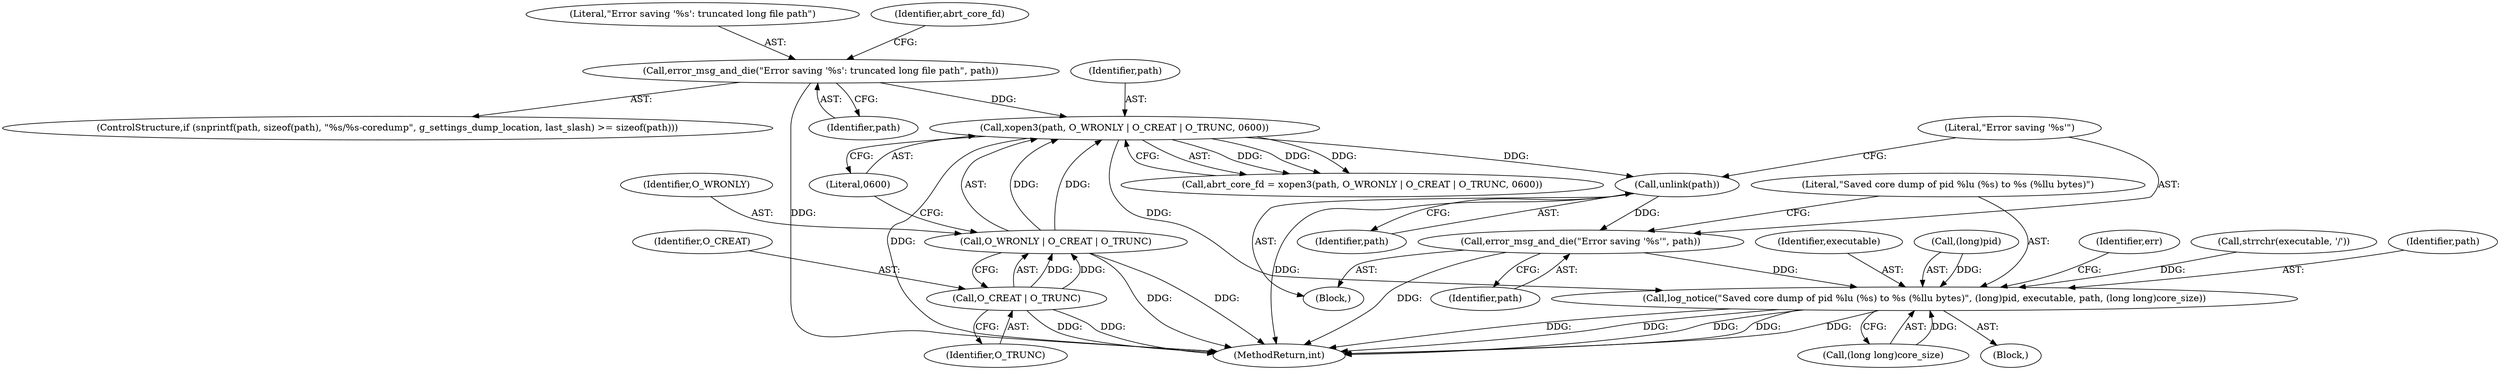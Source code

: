 digraph "0_abrt_3c1b60cfa62d39e5fff5a53a5bc53dae189e740e@API" {
"1000734" [label="(Call,unlink(path))"];
"1000709" [label="(Call,xopen3(path, O_WRONLY | O_CREAT | O_TRUNC, 0600))"];
"1000703" [label="(Call,error_msg_and_die(\"Error saving '%s': truncated long file path\", path))"];
"1000711" [label="(Call,O_WRONLY | O_CREAT | O_TRUNC)"];
"1000713" [label="(Call,O_CREAT | O_TRUNC)"];
"1000736" [label="(Call,error_msg_and_die(\"Error saving '%s'\", path))"];
"1000739" [label="(Call,log_notice(\"Saved core dump of pid %lu (%s) to %s (%llu bytes)\", (long)pid, executable, path, (long long)core_size))"];
"1000704" [label="(Literal,\"Error saving '%s': truncated long file path\")"];
"1000744" [label="(Identifier,executable)"];
"1000705" [label="(Identifier,path)"];
"1000741" [label="(Call,(long)pid)"];
"1000713" [label="(Call,O_CREAT | O_TRUNC)"];
"1000707" [label="(Call,abrt_core_fd = xopen3(path, O_WRONLY | O_CREAT | O_TRUNC, 0600))"];
"1000692" [label="(ControlStructure,if (snprintf(path, sizeof(path), \"%s/%s-coredump\", g_settings_dump_location, last_slash) >= sizeof(path)))"];
"1000712" [label="(Identifier,O_WRONLY)"];
"1000739" [label="(Call,log_notice(\"Saved core dump of pid %lu (%s) to %s (%llu bytes)\", (long)pid, executable, path, (long long)core_size))"];
"1000738" [label="(Identifier,path)"];
"1000734" [label="(Call,unlink(path))"];
"1000678" [label="(Block,)"];
"1000709" [label="(Call,xopen3(path, O_WRONLY | O_CREAT | O_TRUNC, 0600))"];
"1000710" [label="(Identifier,path)"];
"1000735" [label="(Identifier,path)"];
"1000736" [label="(Call,error_msg_and_die(\"Error saving '%s'\", path))"];
"1000746" [label="(Call,(long long)core_size)"];
"1000703" [label="(Call,error_msg_and_die(\"Error saving '%s': truncated long file path\", path))"];
"1000740" [label="(Literal,\"Saved core dump of pid %lu (%s) to %s (%llu bytes)\")"];
"1000750" [label="(Identifier,err)"];
"1000715" [label="(Identifier,O_TRUNC)"];
"1000733" [label="(Block,)"];
"1000708" [label="(Identifier,abrt_core_fd)"];
"1000714" [label="(Identifier,O_CREAT)"];
"1000737" [label="(Literal,\"Error saving '%s'\")"];
"1000716" [label="(Literal,0600)"];
"1000665" [label="(Call,strrchr(executable, '/'))"];
"1000745" [label="(Identifier,path)"];
"1000711" [label="(Call,O_WRONLY | O_CREAT | O_TRUNC)"];
"1001445" [label="(MethodReturn,int)"];
"1000734" -> "1000733"  [label="AST: "];
"1000734" -> "1000735"  [label="CFG: "];
"1000735" -> "1000734"  [label="AST: "];
"1000737" -> "1000734"  [label="CFG: "];
"1000734" -> "1001445"  [label="DDG: "];
"1000709" -> "1000734"  [label="DDG: "];
"1000734" -> "1000736"  [label="DDG: "];
"1000709" -> "1000707"  [label="AST: "];
"1000709" -> "1000716"  [label="CFG: "];
"1000710" -> "1000709"  [label="AST: "];
"1000711" -> "1000709"  [label="AST: "];
"1000716" -> "1000709"  [label="AST: "];
"1000707" -> "1000709"  [label="CFG: "];
"1000709" -> "1001445"  [label="DDG: "];
"1000709" -> "1000707"  [label="DDG: "];
"1000709" -> "1000707"  [label="DDG: "];
"1000709" -> "1000707"  [label="DDG: "];
"1000703" -> "1000709"  [label="DDG: "];
"1000711" -> "1000709"  [label="DDG: "];
"1000711" -> "1000709"  [label="DDG: "];
"1000709" -> "1000739"  [label="DDG: "];
"1000703" -> "1000692"  [label="AST: "];
"1000703" -> "1000705"  [label="CFG: "];
"1000704" -> "1000703"  [label="AST: "];
"1000705" -> "1000703"  [label="AST: "];
"1000708" -> "1000703"  [label="CFG: "];
"1000703" -> "1001445"  [label="DDG: "];
"1000711" -> "1000713"  [label="CFG: "];
"1000712" -> "1000711"  [label="AST: "];
"1000713" -> "1000711"  [label="AST: "];
"1000716" -> "1000711"  [label="CFG: "];
"1000711" -> "1001445"  [label="DDG: "];
"1000711" -> "1001445"  [label="DDG: "];
"1000713" -> "1000711"  [label="DDG: "];
"1000713" -> "1000711"  [label="DDG: "];
"1000713" -> "1000715"  [label="CFG: "];
"1000714" -> "1000713"  [label="AST: "];
"1000715" -> "1000713"  [label="AST: "];
"1000713" -> "1001445"  [label="DDG: "];
"1000713" -> "1001445"  [label="DDG: "];
"1000736" -> "1000733"  [label="AST: "];
"1000736" -> "1000738"  [label="CFG: "];
"1000737" -> "1000736"  [label="AST: "];
"1000738" -> "1000736"  [label="AST: "];
"1000740" -> "1000736"  [label="CFG: "];
"1000736" -> "1001445"  [label="DDG: "];
"1000736" -> "1000739"  [label="DDG: "];
"1000739" -> "1000678"  [label="AST: "];
"1000739" -> "1000746"  [label="CFG: "];
"1000740" -> "1000739"  [label="AST: "];
"1000741" -> "1000739"  [label="AST: "];
"1000744" -> "1000739"  [label="AST: "];
"1000745" -> "1000739"  [label="AST: "];
"1000746" -> "1000739"  [label="AST: "];
"1000750" -> "1000739"  [label="CFG: "];
"1000739" -> "1001445"  [label="DDG: "];
"1000739" -> "1001445"  [label="DDG: "];
"1000739" -> "1001445"  [label="DDG: "];
"1000739" -> "1001445"  [label="DDG: "];
"1000739" -> "1001445"  [label="DDG: "];
"1000741" -> "1000739"  [label="DDG: "];
"1000665" -> "1000739"  [label="DDG: "];
"1000746" -> "1000739"  [label="DDG: "];
}

